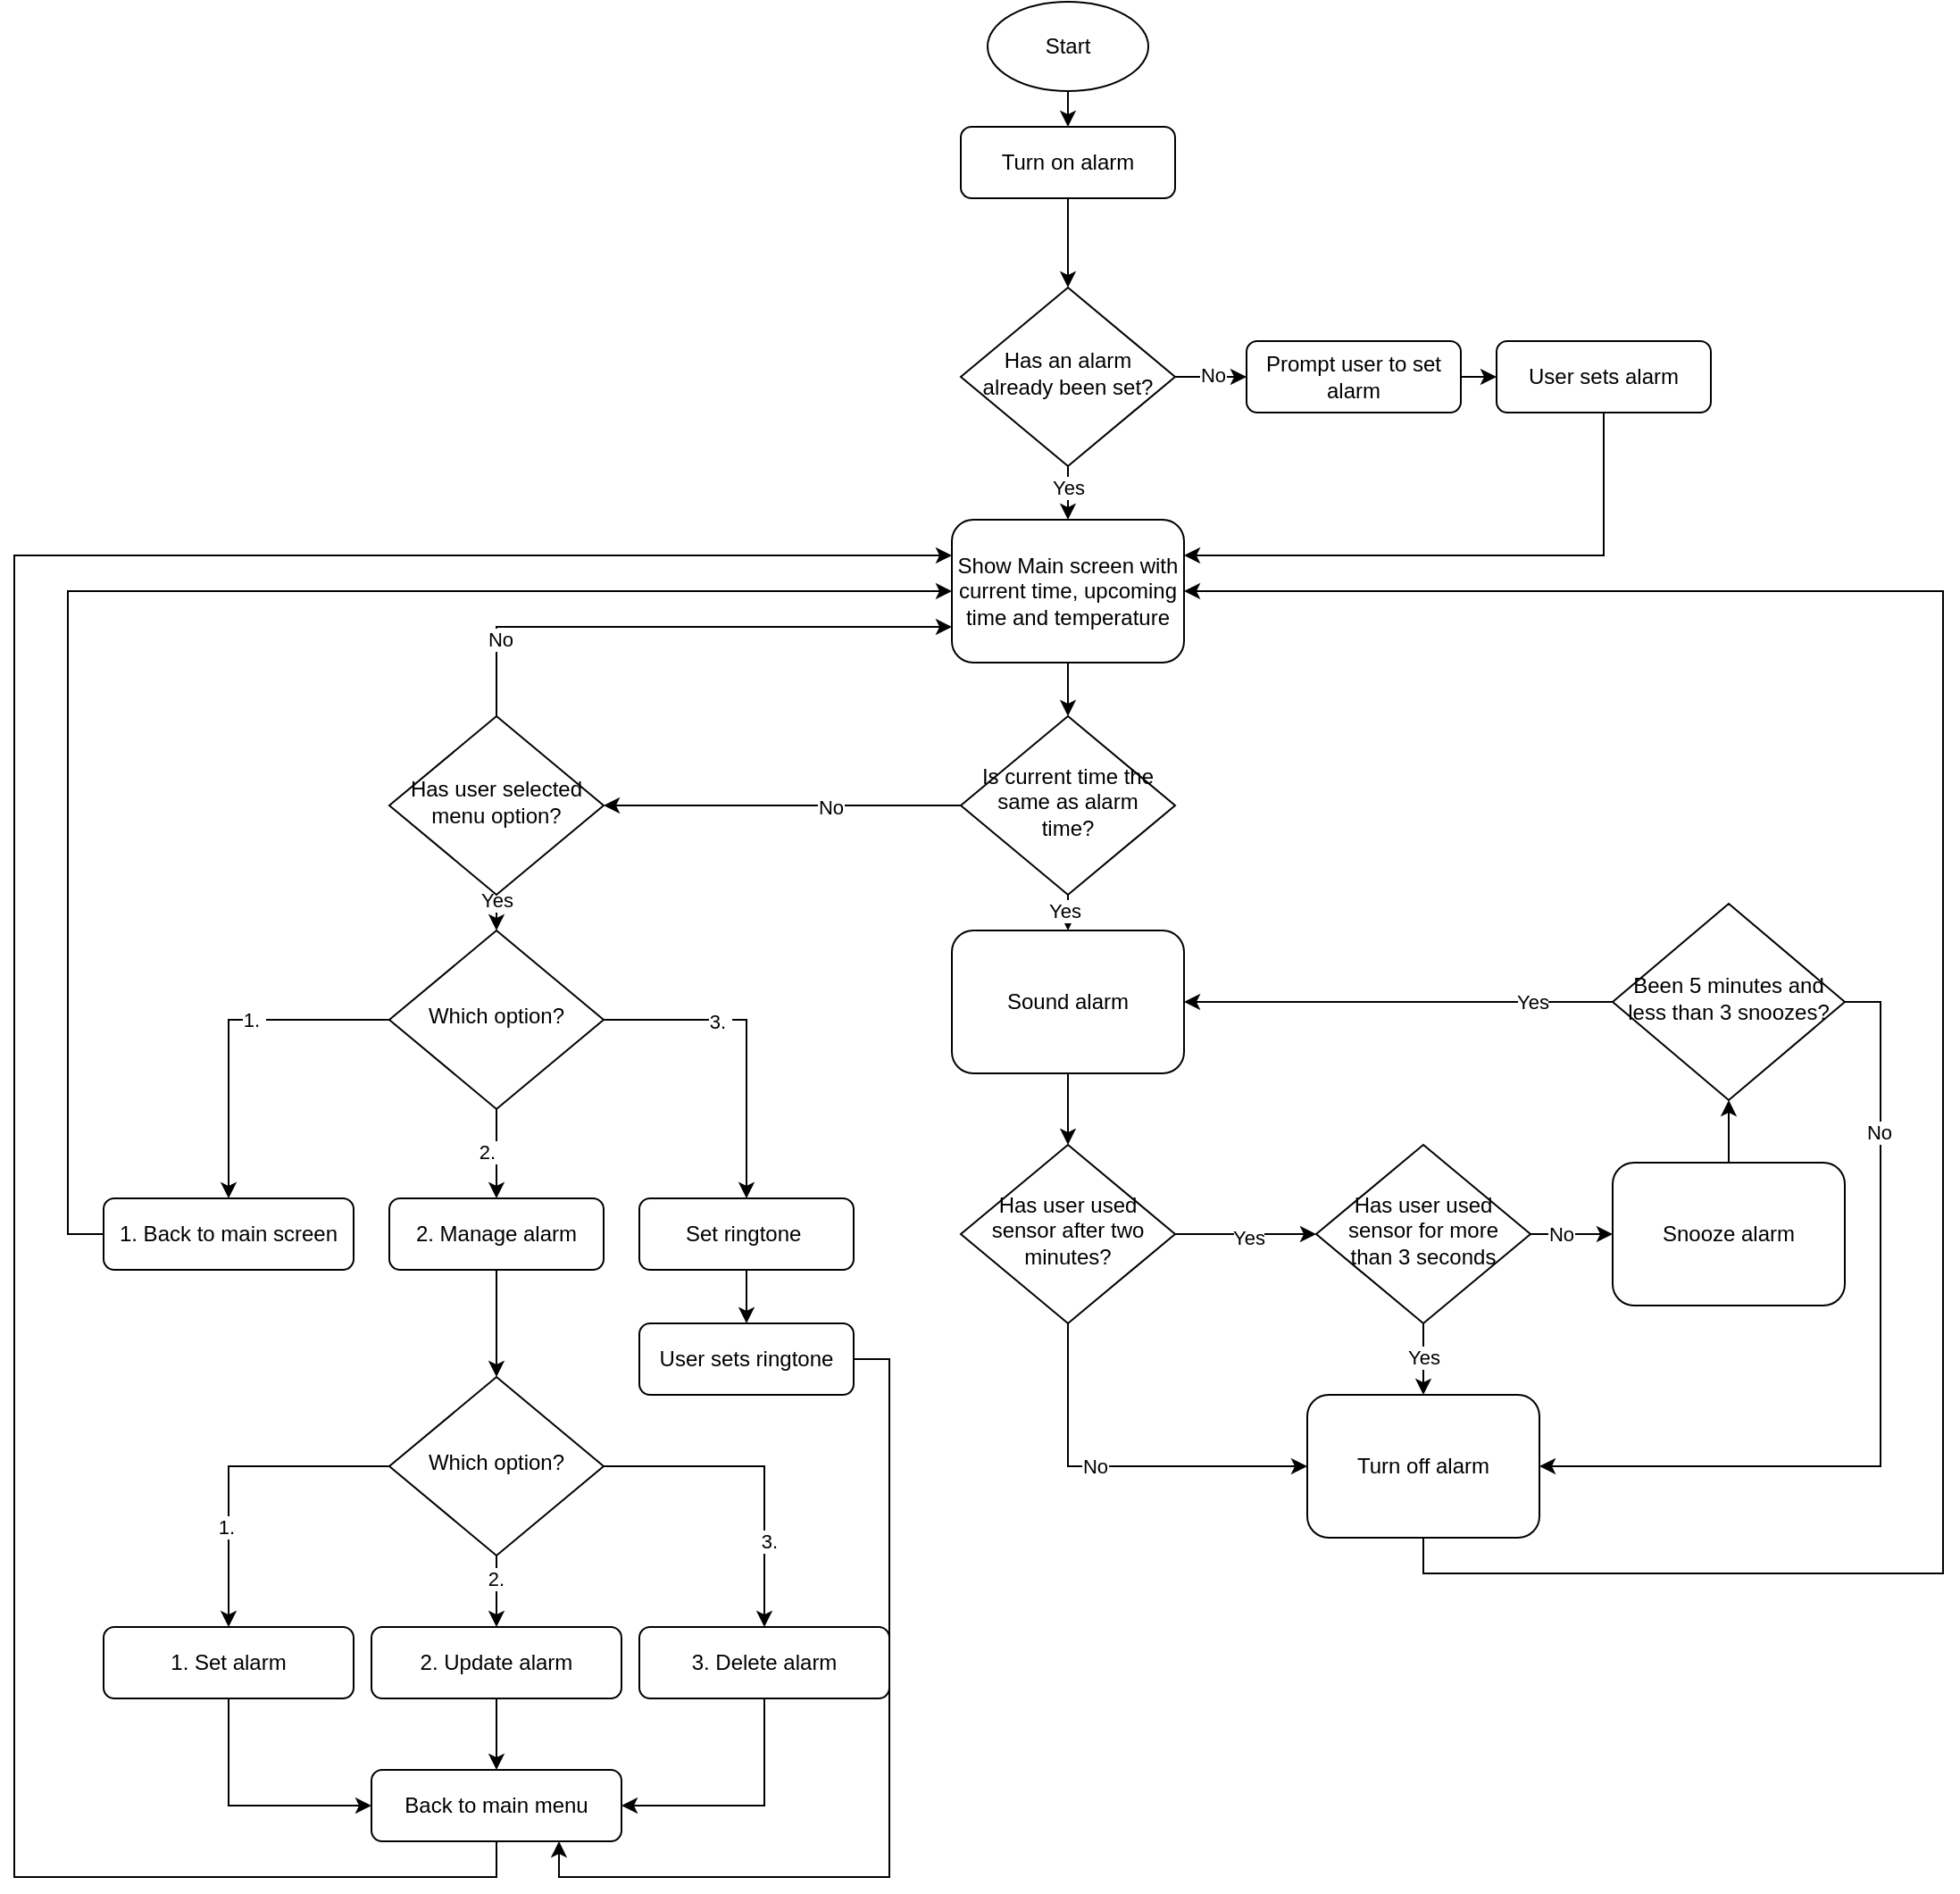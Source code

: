 <mxfile version="26.0.2" pages="2">
  <diagram id="C5RBs43oDa-KdzZeNtuy" name="Flow-Chart">
    <mxGraphModel dx="4393" dy="1534" grid="1" gridSize="10" guides="1" tooltips="1" connect="1" arrows="1" fold="1" page="1" pageScale="1" pageWidth="827" pageHeight="1169" math="0" shadow="0">
      <root>
        <mxCell id="WIyWlLk6GJQsqaUBKTNV-0" />
        <mxCell id="WIyWlLk6GJQsqaUBKTNV-1" parent="WIyWlLk6GJQsqaUBKTNV-0" />
        <mxCell id="FlYahWDBEmZcP4piark4-28" style="edgeStyle=orthogonalEdgeStyle;rounded=0;orthogonalLoop=1;jettySize=auto;html=1;exitX=0.5;exitY=1;exitDx=0;exitDy=0;entryX=0.5;entryY=0;entryDx=0;entryDy=0;" edge="1" parent="WIyWlLk6GJQsqaUBKTNV-1" source="WIyWlLk6GJQsqaUBKTNV-3" target="WIyWlLk6GJQsqaUBKTNV-6">
          <mxGeometry relative="1" as="geometry" />
        </mxCell>
        <mxCell id="WIyWlLk6GJQsqaUBKTNV-3" value="Turn on alarm" style="rounded=1;whiteSpace=wrap;html=1;fontSize=12;glass=0;strokeWidth=1;shadow=0;" parent="WIyWlLk6GJQsqaUBKTNV-1" vertex="1">
          <mxGeometry x="160" y="80" width="120" height="40" as="geometry" />
        </mxCell>
        <mxCell id="61KUt9iwjNR2aaostDay-4" style="edgeStyle=orthogonalEdgeStyle;rounded=0;orthogonalLoop=1;jettySize=auto;html=1;exitX=0.5;exitY=1;exitDx=0;exitDy=0;" edge="1" parent="WIyWlLk6GJQsqaUBKTNV-1" source="WIyWlLk6GJQsqaUBKTNV-6" target="61KUt9iwjNR2aaostDay-1">
          <mxGeometry relative="1" as="geometry" />
        </mxCell>
        <mxCell id="61KUt9iwjNR2aaostDay-6" value="Yes" style="edgeLabel;html=1;align=center;verticalAlign=middle;resizable=0;points=[];" vertex="1" connectable="0" parent="61KUt9iwjNR2aaostDay-4">
          <mxGeometry x="0.134" y="-1" relative="1" as="geometry">
            <mxPoint x="-1" as="offset" />
          </mxGeometry>
        </mxCell>
        <mxCell id="FlYahWDBEmZcP4piark4-29" style="edgeStyle=orthogonalEdgeStyle;rounded=0;orthogonalLoop=1;jettySize=auto;html=1;exitX=1;exitY=0.5;exitDx=0;exitDy=0;entryX=0;entryY=0.5;entryDx=0;entryDy=0;" edge="1" parent="WIyWlLk6GJQsqaUBKTNV-1" source="WIyWlLk6GJQsqaUBKTNV-6" target="WIyWlLk6GJQsqaUBKTNV-7">
          <mxGeometry relative="1" as="geometry" />
        </mxCell>
        <mxCell id="FlYahWDBEmZcP4piark4-30" value="No" style="edgeLabel;html=1;align=center;verticalAlign=middle;resizable=0;points=[];" vertex="1" connectable="0" parent="FlYahWDBEmZcP4piark4-29">
          <mxGeometry x="-0.032" y="1" relative="1" as="geometry">
            <mxPoint x="1" as="offset" />
          </mxGeometry>
        </mxCell>
        <mxCell id="WIyWlLk6GJQsqaUBKTNV-6" value="Has an alarm already been set?" style="rhombus;whiteSpace=wrap;html=1;shadow=0;fontFamily=Helvetica;fontSize=12;align=center;strokeWidth=1;spacing=6;spacingTop=-4;" parent="WIyWlLk6GJQsqaUBKTNV-1" vertex="1">
          <mxGeometry x="160" y="170" width="120" height="100" as="geometry" />
        </mxCell>
        <mxCell id="61KUt9iwjNR2aaostDay-2" style="edgeStyle=orthogonalEdgeStyle;rounded=0;orthogonalLoop=1;jettySize=auto;html=1;exitX=1;exitY=0.5;exitDx=0;exitDy=0;entryX=0;entryY=0.5;entryDx=0;entryDy=0;" edge="1" parent="WIyWlLk6GJQsqaUBKTNV-1" source="WIyWlLk6GJQsqaUBKTNV-7" target="61KUt9iwjNR2aaostDay-0">
          <mxGeometry relative="1" as="geometry" />
        </mxCell>
        <mxCell id="WIyWlLk6GJQsqaUBKTNV-7" value="Prompt user to set alarm" style="rounded=1;whiteSpace=wrap;html=1;fontSize=12;glass=0;strokeWidth=1;shadow=0;" parent="WIyWlLk6GJQsqaUBKTNV-1" vertex="1">
          <mxGeometry x="320" y="200" width="120" height="40" as="geometry" />
        </mxCell>
        <mxCell id="FlYahWDBEmZcP4piark4-27" style="edgeStyle=orthogonalEdgeStyle;rounded=0;orthogonalLoop=1;jettySize=auto;html=1;exitX=0.5;exitY=1;exitDx=0;exitDy=0;entryX=0.5;entryY=0;entryDx=0;entryDy=0;" edge="1" parent="WIyWlLk6GJQsqaUBKTNV-1" source="wZQ27z2wQF13kXDg69n1-1" target="WIyWlLk6GJQsqaUBKTNV-3">
          <mxGeometry relative="1" as="geometry" />
        </mxCell>
        <mxCell id="wZQ27z2wQF13kXDg69n1-1" value="Start" style="ellipse;whiteSpace=wrap;html=1;shadow=0;" vertex="1" parent="WIyWlLk6GJQsqaUBKTNV-1">
          <mxGeometry x="175" y="10" width="90" height="50" as="geometry" />
        </mxCell>
        <mxCell id="61KUt9iwjNR2aaostDay-3" style="edgeStyle=orthogonalEdgeStyle;rounded=0;orthogonalLoop=1;jettySize=auto;html=1;exitX=0.5;exitY=1;exitDx=0;exitDy=0;entryX=1;entryY=0.25;entryDx=0;entryDy=0;" edge="1" parent="WIyWlLk6GJQsqaUBKTNV-1" source="61KUt9iwjNR2aaostDay-0" target="61KUt9iwjNR2aaostDay-1">
          <mxGeometry relative="1" as="geometry" />
        </mxCell>
        <mxCell id="61KUt9iwjNR2aaostDay-0" value="User sets alarm" style="rounded=1;whiteSpace=wrap;html=1;fontSize=12;glass=0;strokeWidth=1;shadow=0;" vertex="1" parent="WIyWlLk6GJQsqaUBKTNV-1">
          <mxGeometry x="460" y="200" width="120" height="40" as="geometry" />
        </mxCell>
        <mxCell id="61KUt9iwjNR2aaostDay-23" style="edgeStyle=orthogonalEdgeStyle;rounded=0;orthogonalLoop=1;jettySize=auto;html=1;exitX=0.5;exitY=1;exitDx=0;exitDy=0;entryX=0.5;entryY=0;entryDx=0;entryDy=0;" edge="1" parent="WIyWlLk6GJQsqaUBKTNV-1" source="61KUt9iwjNR2aaostDay-1" target="61KUt9iwjNR2aaostDay-14">
          <mxGeometry relative="1" as="geometry" />
        </mxCell>
        <mxCell id="61KUt9iwjNR2aaostDay-1" value="Show Main screen with current time, upcoming time and temperature" style="rounded=1;whiteSpace=wrap;html=1;fontSize=12;glass=0;strokeWidth=1;shadow=0;" vertex="1" parent="WIyWlLk6GJQsqaUBKTNV-1">
          <mxGeometry x="155" y="300" width="130" height="80" as="geometry" />
        </mxCell>
        <mxCell id="FlYahWDBEmZcP4piark4-1" style="edgeStyle=orthogonalEdgeStyle;rounded=0;orthogonalLoop=1;jettySize=auto;html=1;exitX=0.5;exitY=1;exitDx=0;exitDy=0;entryX=0.5;entryY=0;entryDx=0;entryDy=0;" edge="1" parent="WIyWlLk6GJQsqaUBKTNV-1" source="61KUt9iwjNR2aaostDay-7" target="61KUt9iwjNR2aaostDay-9">
          <mxGeometry relative="1" as="geometry" />
        </mxCell>
        <mxCell id="61KUt9iwjNR2aaostDay-7" value="Sound alarm" style="rounded=1;whiteSpace=wrap;html=1;fontSize=12;glass=0;strokeWidth=1;shadow=0;" vertex="1" parent="WIyWlLk6GJQsqaUBKTNV-1">
          <mxGeometry x="155" y="530" width="130" height="80" as="geometry" />
        </mxCell>
        <mxCell id="FlYahWDBEmZcP4piark4-2" style="edgeStyle=orthogonalEdgeStyle;rounded=0;orthogonalLoop=1;jettySize=auto;html=1;exitX=0.5;exitY=1;exitDx=0;exitDy=0;entryX=0;entryY=0.5;entryDx=0;entryDy=0;" edge="1" parent="WIyWlLk6GJQsqaUBKTNV-1" source="61KUt9iwjNR2aaostDay-9" target="61KUt9iwjNR2aaostDay-11">
          <mxGeometry relative="1" as="geometry">
            <mxPoint x="230" y="820" as="targetPoint" />
          </mxGeometry>
        </mxCell>
        <mxCell id="FlYahWDBEmZcP4piark4-33" value="No" style="edgeLabel;html=1;align=center;verticalAlign=middle;resizable=0;points=[];" vertex="1" connectable="0" parent="FlYahWDBEmZcP4piark4-2">
          <mxGeometry x="-0.117" relative="1" as="geometry">
            <mxPoint as="offset" />
          </mxGeometry>
        </mxCell>
        <mxCell id="FlYahWDBEmZcP4piark4-3" style="edgeStyle=orthogonalEdgeStyle;rounded=0;orthogonalLoop=1;jettySize=auto;html=1;exitX=1;exitY=0.5;exitDx=0;exitDy=0;" edge="1" parent="WIyWlLk6GJQsqaUBKTNV-1" source="61KUt9iwjNR2aaostDay-9" target="61KUt9iwjNR2aaostDay-12">
          <mxGeometry relative="1" as="geometry" />
        </mxCell>
        <mxCell id="FlYahWDBEmZcP4piark4-34" value="Yes" style="edgeLabel;html=1;align=center;verticalAlign=middle;resizable=0;points=[];" vertex="1" connectable="0" parent="FlYahWDBEmZcP4piark4-3">
          <mxGeometry x="-0.403" y="-2" relative="1" as="geometry">
            <mxPoint x="17" as="offset" />
          </mxGeometry>
        </mxCell>
        <mxCell id="61KUt9iwjNR2aaostDay-9" value="Has user used sensor after two minutes?" style="rhombus;whiteSpace=wrap;html=1;shadow=0;fontFamily=Helvetica;fontSize=12;align=center;strokeWidth=1;spacing=6;spacingTop=-4;" vertex="1" parent="WIyWlLk6GJQsqaUBKTNV-1">
          <mxGeometry x="160" y="650" width="120" height="100" as="geometry" />
        </mxCell>
        <mxCell id="FlYahWDBEmZcP4piark4-56" style="edgeStyle=orthogonalEdgeStyle;rounded=0;orthogonalLoop=1;jettySize=auto;html=1;exitX=0.5;exitY=1;exitDx=0;exitDy=0;entryX=1;entryY=0.5;entryDx=0;entryDy=0;" edge="1" parent="WIyWlLk6GJQsqaUBKTNV-1" source="61KUt9iwjNR2aaostDay-11" target="61KUt9iwjNR2aaostDay-1">
          <mxGeometry relative="1" as="geometry">
            <Array as="points">
              <mxPoint x="419" y="890" />
              <mxPoint x="710" y="890" />
              <mxPoint x="710" y="340" />
            </Array>
          </mxGeometry>
        </mxCell>
        <mxCell id="61KUt9iwjNR2aaostDay-11" value="Turn off alarm" style="rounded=1;whiteSpace=wrap;html=1;fontSize=12;glass=0;strokeWidth=1;shadow=0;" vertex="1" parent="WIyWlLk6GJQsqaUBKTNV-1">
          <mxGeometry x="354" y="790" width="130" height="80" as="geometry" />
        </mxCell>
        <mxCell id="FlYahWDBEmZcP4piark4-4" style="edgeStyle=orthogonalEdgeStyle;rounded=0;orthogonalLoop=1;jettySize=auto;html=1;exitX=0.5;exitY=1;exitDx=0;exitDy=0;entryX=0.5;entryY=0;entryDx=0;entryDy=0;" edge="1" parent="WIyWlLk6GJQsqaUBKTNV-1" source="61KUt9iwjNR2aaostDay-12" target="61KUt9iwjNR2aaostDay-11">
          <mxGeometry relative="1" as="geometry" />
        </mxCell>
        <mxCell id="FlYahWDBEmZcP4piark4-35" value="Yes" style="edgeLabel;html=1;align=center;verticalAlign=middle;resizable=0;points=[];" vertex="1" connectable="0" parent="FlYahWDBEmZcP4piark4-4">
          <mxGeometry x="-0.055" relative="1" as="geometry">
            <mxPoint as="offset" />
          </mxGeometry>
        </mxCell>
        <mxCell id="FlYahWDBEmZcP4piark4-5" style="edgeStyle=orthogonalEdgeStyle;rounded=0;orthogonalLoop=1;jettySize=auto;html=1;exitX=1;exitY=0.5;exitDx=0;exitDy=0;entryX=0;entryY=0.5;entryDx=0;entryDy=0;" edge="1" parent="WIyWlLk6GJQsqaUBKTNV-1" source="61KUt9iwjNR2aaostDay-12" target="61KUt9iwjNR2aaostDay-13">
          <mxGeometry relative="1" as="geometry" />
        </mxCell>
        <mxCell id="FlYahWDBEmZcP4piark4-36" value="No" style="edgeLabel;html=1;align=center;verticalAlign=middle;resizable=0;points=[];" vertex="1" connectable="0" parent="FlYahWDBEmZcP4piark4-5">
          <mxGeometry x="-0.255" relative="1" as="geometry">
            <mxPoint as="offset" />
          </mxGeometry>
        </mxCell>
        <mxCell id="61KUt9iwjNR2aaostDay-12" value="Has user used sensor for more than 3 seconds" style="rhombus;whiteSpace=wrap;html=1;shadow=0;fontFamily=Helvetica;fontSize=12;align=center;strokeWidth=1;spacing=6;spacingTop=-4;" vertex="1" parent="WIyWlLk6GJQsqaUBKTNV-1">
          <mxGeometry x="359" y="650" width="120" height="100" as="geometry" />
        </mxCell>
        <mxCell id="FlYahWDBEmZcP4piark4-7" style="edgeStyle=orthogonalEdgeStyle;rounded=0;orthogonalLoop=1;jettySize=auto;html=1;exitX=0.5;exitY=0;exitDx=0;exitDy=0;entryX=0.5;entryY=1;entryDx=0;entryDy=0;" edge="1" parent="WIyWlLk6GJQsqaUBKTNV-1" source="61KUt9iwjNR2aaostDay-13" target="FlYahWDBEmZcP4piark4-6">
          <mxGeometry relative="1" as="geometry" />
        </mxCell>
        <mxCell id="61KUt9iwjNR2aaostDay-13" value="Snooze alarm" style="rounded=1;whiteSpace=wrap;html=1;fontSize=12;glass=0;strokeWidth=1;shadow=0;" vertex="1" parent="WIyWlLk6GJQsqaUBKTNV-1">
          <mxGeometry x="525" y="660" width="130" height="80" as="geometry" />
        </mxCell>
        <mxCell id="61KUt9iwjNR2aaostDay-24" style="edgeStyle=orthogonalEdgeStyle;rounded=0;orthogonalLoop=1;jettySize=auto;html=1;exitX=0.5;exitY=1;exitDx=0;exitDy=0;entryX=0.5;entryY=0;entryDx=0;entryDy=0;" edge="1" parent="WIyWlLk6GJQsqaUBKTNV-1" source="61KUt9iwjNR2aaostDay-14" target="61KUt9iwjNR2aaostDay-7">
          <mxGeometry relative="1" as="geometry" />
        </mxCell>
        <mxCell id="FlYahWDBEmZcP4piark4-32" value="Yes" style="edgeLabel;html=1;align=center;verticalAlign=middle;resizable=0;points=[];" vertex="1" connectable="0" parent="61KUt9iwjNR2aaostDay-24">
          <mxGeometry x="-0.131" y="-2" relative="1" as="geometry">
            <mxPoint as="offset" />
          </mxGeometry>
        </mxCell>
        <mxCell id="61KUt9iwjNR2aaostDay-25" style="edgeStyle=orthogonalEdgeStyle;rounded=0;orthogonalLoop=1;jettySize=auto;html=1;exitX=0;exitY=0.5;exitDx=0;exitDy=0;entryX=1;entryY=0.5;entryDx=0;entryDy=0;" edge="1" parent="WIyWlLk6GJQsqaUBKTNV-1" source="61KUt9iwjNR2aaostDay-14" target="61KUt9iwjNR2aaostDay-16">
          <mxGeometry relative="1" as="geometry" />
        </mxCell>
        <mxCell id="FlYahWDBEmZcP4piark4-31" value="No" style="edgeLabel;html=1;align=center;verticalAlign=middle;resizable=0;points=[];" vertex="1" connectable="0" parent="61KUt9iwjNR2aaostDay-25">
          <mxGeometry x="-0.27" y="1" relative="1" as="geometry">
            <mxPoint as="offset" />
          </mxGeometry>
        </mxCell>
        <mxCell id="61KUt9iwjNR2aaostDay-14" value="Is current time the same as alarm time?" style="rhombus;whiteSpace=wrap;html=1;shadow=0;fontFamily=Helvetica;fontSize=12;align=center;strokeWidth=1;spacing=6;spacingTop=-4;" vertex="1" parent="WIyWlLk6GJQsqaUBKTNV-1">
          <mxGeometry x="160" y="410" width="120" height="100" as="geometry" />
        </mxCell>
        <mxCell id="61KUt9iwjNR2aaostDay-26" style="edgeStyle=orthogonalEdgeStyle;rounded=0;orthogonalLoop=1;jettySize=auto;html=1;exitX=0.5;exitY=1;exitDx=0;exitDy=0;entryX=0.5;entryY=0;entryDx=0;entryDy=0;" edge="1" parent="WIyWlLk6GJQsqaUBKTNV-1" source="61KUt9iwjNR2aaostDay-16" target="61KUt9iwjNR2aaostDay-17">
          <mxGeometry relative="1" as="geometry" />
        </mxCell>
        <mxCell id="FlYahWDBEmZcP4piark4-45" value="Yes" style="edgeLabel;html=1;align=center;verticalAlign=middle;resizable=0;points=[];" vertex="1" connectable="0" parent="61KUt9iwjNR2aaostDay-26">
          <mxGeometry x="-0.675" relative="1" as="geometry">
            <mxPoint as="offset" />
          </mxGeometry>
        </mxCell>
        <mxCell id="FlYahWDBEmZcP4piark4-53" style="edgeStyle=orthogonalEdgeStyle;rounded=0;orthogonalLoop=1;jettySize=auto;html=1;exitX=0.5;exitY=0;exitDx=0;exitDy=0;entryX=0;entryY=0.75;entryDx=0;entryDy=0;" edge="1" parent="WIyWlLk6GJQsqaUBKTNV-1" source="61KUt9iwjNR2aaostDay-16" target="61KUt9iwjNR2aaostDay-1">
          <mxGeometry relative="1" as="geometry" />
        </mxCell>
        <mxCell id="FlYahWDBEmZcP4piark4-57" value="No" style="edgeLabel;html=1;align=center;verticalAlign=middle;resizable=0;points=[];" vertex="1" connectable="0" parent="FlYahWDBEmZcP4piark4-53">
          <mxGeometry x="-0.724" y="-2" relative="1" as="geometry">
            <mxPoint y="-1" as="offset" />
          </mxGeometry>
        </mxCell>
        <mxCell id="61KUt9iwjNR2aaostDay-16" value="Has user selected menu option?" style="rhombus;whiteSpace=wrap;html=1;shadow=0;fontFamily=Helvetica;fontSize=12;align=center;strokeWidth=1;spacing=6;spacingTop=-4;" vertex="1" parent="WIyWlLk6GJQsqaUBKTNV-1">
          <mxGeometry x="-160" y="410" width="120" height="100" as="geometry" />
        </mxCell>
        <mxCell id="61KUt9iwjNR2aaostDay-27" style="edgeStyle=orthogonalEdgeStyle;rounded=0;orthogonalLoop=1;jettySize=auto;html=1;exitX=0;exitY=0.5;exitDx=0;exitDy=0;entryX=0.5;entryY=0;entryDx=0;entryDy=0;" edge="1" parent="WIyWlLk6GJQsqaUBKTNV-1" source="61KUt9iwjNR2aaostDay-17" target="61KUt9iwjNR2aaostDay-19">
          <mxGeometry relative="1" as="geometry" />
        </mxCell>
        <mxCell id="FlYahWDBEmZcP4piark4-39" value="1.&amp;nbsp;" style="edgeLabel;html=1;align=center;verticalAlign=middle;resizable=0;points=[];" vertex="1" connectable="0" parent="61KUt9iwjNR2aaostDay-27">
          <mxGeometry x="-0.198" relative="1" as="geometry">
            <mxPoint as="offset" />
          </mxGeometry>
        </mxCell>
        <mxCell id="61KUt9iwjNR2aaostDay-28" style="edgeStyle=orthogonalEdgeStyle;rounded=0;orthogonalLoop=1;jettySize=auto;html=1;exitX=0.5;exitY=1;exitDx=0;exitDy=0;entryX=0.5;entryY=0;entryDx=0;entryDy=0;" edge="1" parent="WIyWlLk6GJQsqaUBKTNV-1" source="61KUt9iwjNR2aaostDay-17" target="61KUt9iwjNR2aaostDay-20">
          <mxGeometry relative="1" as="geometry" />
        </mxCell>
        <mxCell id="FlYahWDBEmZcP4piark4-40" value="2.&amp;nbsp;" style="edgeLabel;html=1;align=center;verticalAlign=middle;resizable=0;points=[];" vertex="1" connectable="0" parent="61KUt9iwjNR2aaostDay-28">
          <mxGeometry x="-0.059" y="-4" relative="1" as="geometry">
            <mxPoint as="offset" />
          </mxGeometry>
        </mxCell>
        <mxCell id="61KUt9iwjNR2aaostDay-29" style="edgeStyle=orthogonalEdgeStyle;rounded=0;orthogonalLoop=1;jettySize=auto;html=1;exitX=1;exitY=0.5;exitDx=0;exitDy=0;" edge="1" parent="WIyWlLk6GJQsqaUBKTNV-1" source="61KUt9iwjNR2aaostDay-17" target="61KUt9iwjNR2aaostDay-21">
          <mxGeometry relative="1" as="geometry" />
        </mxCell>
        <mxCell id="FlYahWDBEmZcP4piark4-41" value="3.&amp;nbsp;" style="edgeLabel;html=1;align=center;verticalAlign=middle;resizable=0;points=[];" vertex="1" connectable="0" parent="61KUt9iwjNR2aaostDay-29">
          <mxGeometry x="-0.279" y="-1" relative="1" as="geometry">
            <mxPoint as="offset" />
          </mxGeometry>
        </mxCell>
        <mxCell id="61KUt9iwjNR2aaostDay-17" value="Which option?" style="rhombus;whiteSpace=wrap;html=1;shadow=0;fontFamily=Helvetica;fontSize=12;align=center;strokeWidth=1;spacing=6;spacingTop=-4;" vertex="1" parent="WIyWlLk6GJQsqaUBKTNV-1">
          <mxGeometry x="-160" y="530" width="120" height="100" as="geometry" />
        </mxCell>
        <mxCell id="61KUt9iwjNR2aaostDay-31" style="edgeStyle=orthogonalEdgeStyle;rounded=0;orthogonalLoop=1;jettySize=auto;html=1;exitX=0;exitY=0.5;exitDx=0;exitDy=0;entryX=0;entryY=0.5;entryDx=0;entryDy=0;" edge="1" parent="WIyWlLk6GJQsqaUBKTNV-1" source="61KUt9iwjNR2aaostDay-19" target="61KUt9iwjNR2aaostDay-1">
          <mxGeometry relative="1" as="geometry">
            <mxPoint x="150" y="340" as="targetPoint" />
          </mxGeometry>
        </mxCell>
        <mxCell id="61KUt9iwjNR2aaostDay-19" value="1. Back to main screen" style="rounded=1;whiteSpace=wrap;html=1;fontSize=12;glass=0;strokeWidth=1;shadow=0;" vertex="1" parent="WIyWlLk6GJQsqaUBKTNV-1">
          <mxGeometry x="-320" y="680" width="140" height="40" as="geometry" />
        </mxCell>
        <mxCell id="FlYahWDBEmZcP4piark4-12" style="edgeStyle=orthogonalEdgeStyle;rounded=0;orthogonalLoop=1;jettySize=auto;html=1;exitX=0.5;exitY=1;exitDx=0;exitDy=0;entryX=0.5;entryY=0;entryDx=0;entryDy=0;" edge="1" parent="WIyWlLk6GJQsqaUBKTNV-1" source="61KUt9iwjNR2aaostDay-20" target="FlYahWDBEmZcP4piark4-11">
          <mxGeometry relative="1" as="geometry" />
        </mxCell>
        <mxCell id="61KUt9iwjNR2aaostDay-20" value="2. Manage alarm" style="rounded=1;whiteSpace=wrap;html=1;fontSize=12;glass=0;strokeWidth=1;shadow=0;" vertex="1" parent="WIyWlLk6GJQsqaUBKTNV-1">
          <mxGeometry x="-160" y="680" width="120" height="40" as="geometry" />
        </mxCell>
        <mxCell id="61KUt9iwjNR2aaostDay-30" style="edgeStyle=orthogonalEdgeStyle;rounded=0;orthogonalLoop=1;jettySize=auto;html=1;exitX=0.5;exitY=1;exitDx=0;exitDy=0;entryX=0.5;entryY=0;entryDx=0;entryDy=0;" edge="1" parent="WIyWlLk6GJQsqaUBKTNV-1" source="61KUt9iwjNR2aaostDay-21" target="61KUt9iwjNR2aaostDay-22">
          <mxGeometry relative="1" as="geometry" />
        </mxCell>
        <mxCell id="61KUt9iwjNR2aaostDay-21" value="Set ringtone&amp;nbsp;" style="rounded=1;whiteSpace=wrap;html=1;fontSize=12;glass=0;strokeWidth=1;shadow=0;" vertex="1" parent="WIyWlLk6GJQsqaUBKTNV-1">
          <mxGeometry x="-20" y="680" width="120" height="40" as="geometry" />
        </mxCell>
        <mxCell id="FlYahWDBEmZcP4piark4-51" style="edgeStyle=orthogonalEdgeStyle;rounded=0;orthogonalLoop=1;jettySize=auto;html=1;exitX=1;exitY=0.5;exitDx=0;exitDy=0;entryX=0.75;entryY=1;entryDx=0;entryDy=0;" edge="1" parent="WIyWlLk6GJQsqaUBKTNV-1" source="61KUt9iwjNR2aaostDay-22" target="FlYahWDBEmZcP4piark4-19">
          <mxGeometry relative="1" as="geometry" />
        </mxCell>
        <mxCell id="61KUt9iwjNR2aaostDay-22" value="User sets ringtone" style="rounded=1;whiteSpace=wrap;html=1;fontSize=12;glass=0;strokeWidth=1;shadow=0;" vertex="1" parent="WIyWlLk6GJQsqaUBKTNV-1">
          <mxGeometry x="-20" y="750" width="120" height="40" as="geometry" />
        </mxCell>
        <mxCell id="FlYahWDBEmZcP4piark4-8" style="edgeStyle=orthogonalEdgeStyle;rounded=0;orthogonalLoop=1;jettySize=auto;html=1;exitX=0;exitY=0.5;exitDx=0;exitDy=0;" edge="1" parent="WIyWlLk6GJQsqaUBKTNV-1" source="FlYahWDBEmZcP4piark4-6" target="61KUt9iwjNR2aaostDay-7">
          <mxGeometry relative="1" as="geometry" />
        </mxCell>
        <mxCell id="FlYahWDBEmZcP4piark4-38" value="Yes" style="edgeLabel;html=1;align=center;verticalAlign=middle;resizable=0;points=[];" vertex="1" connectable="0" parent="FlYahWDBEmZcP4piark4-8">
          <mxGeometry x="-0.566" y="2" relative="1" as="geometry">
            <mxPoint x="7" y="-2" as="offset" />
          </mxGeometry>
        </mxCell>
        <mxCell id="FlYahWDBEmZcP4piark4-54" style="edgeStyle=orthogonalEdgeStyle;rounded=0;orthogonalLoop=1;jettySize=auto;html=1;exitX=1;exitY=0.5;exitDx=0;exitDy=0;entryX=1;entryY=0.5;entryDx=0;entryDy=0;" edge="1" parent="WIyWlLk6GJQsqaUBKTNV-1" source="FlYahWDBEmZcP4piark4-6" target="61KUt9iwjNR2aaostDay-11">
          <mxGeometry relative="1" as="geometry" />
        </mxCell>
        <mxCell id="FlYahWDBEmZcP4piark4-55" value="No" style="edgeLabel;html=1;align=center;verticalAlign=middle;resizable=0;points=[];" vertex="1" connectable="0" parent="FlYahWDBEmZcP4piark4-54">
          <mxGeometry x="-0.607" y="-1" relative="1" as="geometry">
            <mxPoint as="offset" />
          </mxGeometry>
        </mxCell>
        <mxCell id="FlYahWDBEmZcP4piark4-6" value="Been 5 minutes and less than 3 snoozes?" style="rhombus;whiteSpace=wrap;html=1;shadow=0;fontFamily=Helvetica;fontSize=12;align=center;strokeWidth=1;spacing=6;spacingTop=-4;" vertex="1" parent="WIyWlLk6GJQsqaUBKTNV-1">
          <mxGeometry x="525" y="515" width="130" height="110" as="geometry" />
        </mxCell>
        <mxCell id="FlYahWDBEmZcP4piark4-16" style="edgeStyle=orthogonalEdgeStyle;rounded=0;orthogonalLoop=1;jettySize=auto;html=1;exitX=0;exitY=0.5;exitDx=0;exitDy=0;entryX=0.5;entryY=0;entryDx=0;entryDy=0;" edge="1" parent="WIyWlLk6GJQsqaUBKTNV-1" source="FlYahWDBEmZcP4piark4-11" target="FlYahWDBEmZcP4piark4-13">
          <mxGeometry relative="1" as="geometry" />
        </mxCell>
        <mxCell id="FlYahWDBEmZcP4piark4-42" value="1.&amp;nbsp;" style="edgeLabel;html=1;align=center;verticalAlign=middle;resizable=0;points=[];" vertex="1" connectable="0" parent="FlYahWDBEmZcP4piark4-16">
          <mxGeometry x="0.378" relative="1" as="geometry">
            <mxPoint as="offset" />
          </mxGeometry>
        </mxCell>
        <mxCell id="FlYahWDBEmZcP4piark4-17" style="edgeStyle=orthogonalEdgeStyle;rounded=0;orthogonalLoop=1;jettySize=auto;html=1;exitX=0.5;exitY=1;exitDx=0;exitDy=0;entryX=0.5;entryY=0;entryDx=0;entryDy=0;" edge="1" parent="WIyWlLk6GJQsqaUBKTNV-1" source="FlYahWDBEmZcP4piark4-11" target="FlYahWDBEmZcP4piark4-14">
          <mxGeometry relative="1" as="geometry" />
        </mxCell>
        <mxCell id="FlYahWDBEmZcP4piark4-43" value="2.&amp;nbsp;" style="edgeLabel;html=1;align=center;verticalAlign=middle;resizable=0;points=[];" vertex="1" connectable="0" parent="FlYahWDBEmZcP4piark4-17">
          <mxGeometry x="-0.376" y="1" relative="1" as="geometry">
            <mxPoint as="offset" />
          </mxGeometry>
        </mxCell>
        <mxCell id="FlYahWDBEmZcP4piark4-18" style="edgeStyle=orthogonalEdgeStyle;rounded=0;orthogonalLoop=1;jettySize=auto;html=1;exitX=1;exitY=0.5;exitDx=0;exitDy=0;entryX=0.5;entryY=0;entryDx=0;entryDy=0;" edge="1" parent="WIyWlLk6GJQsqaUBKTNV-1" source="FlYahWDBEmZcP4piark4-11" target="FlYahWDBEmZcP4piark4-15">
          <mxGeometry relative="1" as="geometry" />
        </mxCell>
        <mxCell id="FlYahWDBEmZcP4piark4-44" value="3.&amp;nbsp;" style="edgeLabel;html=1;align=center;verticalAlign=middle;resizable=0;points=[];" vertex="1" connectable="0" parent="FlYahWDBEmZcP4piark4-18">
          <mxGeometry x="0.46" y="4" relative="1" as="geometry">
            <mxPoint as="offset" />
          </mxGeometry>
        </mxCell>
        <mxCell id="FlYahWDBEmZcP4piark4-11" value="Which option?" style="rhombus;whiteSpace=wrap;html=1;shadow=0;fontFamily=Helvetica;fontSize=12;align=center;strokeWidth=1;spacing=6;spacingTop=-4;" vertex="1" parent="WIyWlLk6GJQsqaUBKTNV-1">
          <mxGeometry x="-160" y="780" width="120" height="100" as="geometry" />
        </mxCell>
        <mxCell id="FlYahWDBEmZcP4piark4-20" style="edgeStyle=orthogonalEdgeStyle;rounded=0;orthogonalLoop=1;jettySize=auto;html=1;exitX=0.5;exitY=1;exitDx=0;exitDy=0;entryX=0;entryY=0.5;entryDx=0;entryDy=0;" edge="1" parent="WIyWlLk6GJQsqaUBKTNV-1" source="FlYahWDBEmZcP4piark4-13" target="FlYahWDBEmZcP4piark4-19">
          <mxGeometry relative="1" as="geometry" />
        </mxCell>
        <mxCell id="FlYahWDBEmZcP4piark4-13" value="1. Set alarm" style="rounded=1;whiteSpace=wrap;html=1;fontSize=12;glass=0;strokeWidth=1;shadow=0;" vertex="1" parent="WIyWlLk6GJQsqaUBKTNV-1">
          <mxGeometry x="-320" y="920" width="140" height="40" as="geometry" />
        </mxCell>
        <mxCell id="FlYahWDBEmZcP4piark4-21" style="edgeStyle=orthogonalEdgeStyle;rounded=0;orthogonalLoop=1;jettySize=auto;html=1;exitX=0.5;exitY=1;exitDx=0;exitDy=0;entryX=0.5;entryY=0;entryDx=0;entryDy=0;" edge="1" parent="WIyWlLk6GJQsqaUBKTNV-1" source="FlYahWDBEmZcP4piark4-14" target="FlYahWDBEmZcP4piark4-19">
          <mxGeometry relative="1" as="geometry" />
        </mxCell>
        <mxCell id="FlYahWDBEmZcP4piark4-14" value="2. Update alarm" style="rounded=1;whiteSpace=wrap;html=1;fontSize=12;glass=0;strokeWidth=1;shadow=0;" vertex="1" parent="WIyWlLk6GJQsqaUBKTNV-1">
          <mxGeometry x="-170" y="920" width="140" height="40" as="geometry" />
        </mxCell>
        <mxCell id="FlYahWDBEmZcP4piark4-22" style="edgeStyle=orthogonalEdgeStyle;rounded=0;orthogonalLoop=1;jettySize=auto;html=1;exitX=0.5;exitY=1;exitDx=0;exitDy=0;entryX=1;entryY=0.5;entryDx=0;entryDy=0;" edge="1" parent="WIyWlLk6GJQsqaUBKTNV-1" source="FlYahWDBEmZcP4piark4-15" target="FlYahWDBEmZcP4piark4-19">
          <mxGeometry relative="1" as="geometry" />
        </mxCell>
        <mxCell id="FlYahWDBEmZcP4piark4-15" value="3. Delete alarm" style="rounded=1;whiteSpace=wrap;html=1;fontSize=12;glass=0;strokeWidth=1;shadow=0;" vertex="1" parent="WIyWlLk6GJQsqaUBKTNV-1">
          <mxGeometry x="-20" y="920" width="140" height="40" as="geometry" />
        </mxCell>
        <mxCell id="FlYahWDBEmZcP4piark4-23" style="edgeStyle=orthogonalEdgeStyle;rounded=0;orthogonalLoop=1;jettySize=auto;html=1;exitX=0.5;exitY=1;exitDx=0;exitDy=0;entryX=0;entryY=0.25;entryDx=0;entryDy=0;" edge="1" parent="WIyWlLk6GJQsqaUBKTNV-1" source="FlYahWDBEmZcP4piark4-19" target="61KUt9iwjNR2aaostDay-1">
          <mxGeometry relative="1" as="geometry">
            <Array as="points">
              <mxPoint x="-100" y="1060" />
              <mxPoint x="-370" y="1060" />
              <mxPoint x="-370" y="320" />
            </Array>
          </mxGeometry>
        </mxCell>
        <mxCell id="FlYahWDBEmZcP4piark4-19" value="Back to main menu" style="rounded=1;whiteSpace=wrap;html=1;fontSize=12;glass=0;strokeWidth=1;shadow=0;" vertex="1" parent="WIyWlLk6GJQsqaUBKTNV-1">
          <mxGeometry x="-170" y="1000" width="140" height="40" as="geometry" />
        </mxCell>
      </root>
    </mxGraphModel>
  </diagram>
  <diagram id="eEwaZSRgZAd7NkYnfdaY" name="Block-Diagram">
    <mxGraphModel dx="1248" dy="537" grid="1" gridSize="10" guides="1" tooltips="1" connect="1" arrows="1" fold="1" page="1" pageScale="1" pageWidth="827" pageHeight="1169" math="0" shadow="0">
      <root>
        <mxCell id="0" />
        <mxCell id="1" parent="0" />
        <mxCell id="9Lj-U-rQavG5mEKbug4e-1" value="" style="ellipse;whiteSpace=wrap;html=1;" vertex="1" parent="1">
          <mxGeometry x="390" y="220" width="120" height="80" as="geometry" />
        </mxCell>
      </root>
    </mxGraphModel>
  </diagram>
</mxfile>
